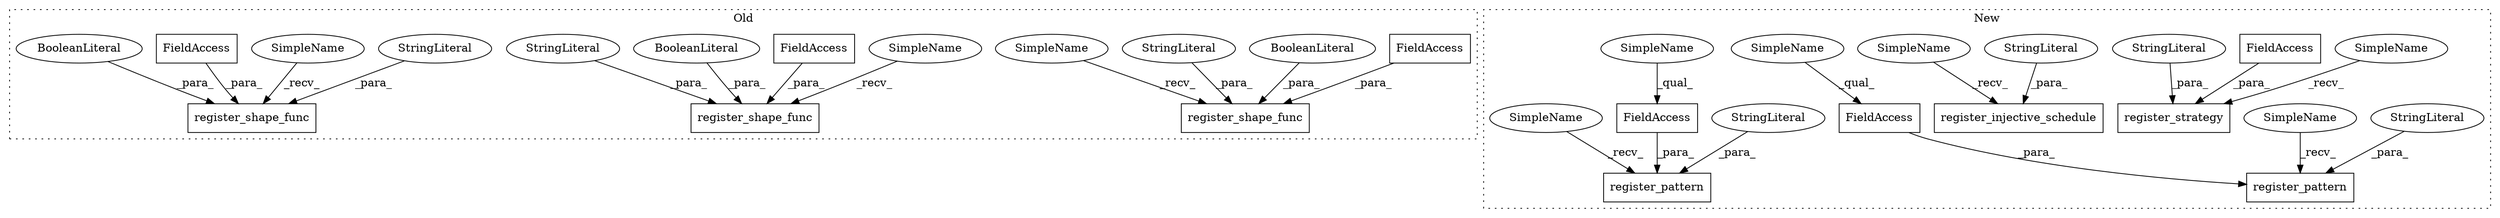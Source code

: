 digraph G {
subgraph cluster0 {
1 [label="register_shape_func" a="32" s="22270,22323" l="20,1" shape="box"];
3 [label="register_shape_func" a="32" s="22207,22260" l="20,1" shape="box"];
5 [label="FieldAccess" a="22" s="22245" l="15" shape="box"];
6 [label="FieldAccess" a="22" s="22308" l="15" shape="box"];
7 [label="BooleanLiteral" a="9" s="22302" l="5" shape="ellipse"];
8 [label="BooleanLiteral" a="9" s="22239" l="5" shape="ellipse"];
10 [label="StringLiteral" a="45" s="22227" l="11" shape="ellipse"];
11 [label="StringLiteral" a="45" s="22290" l="11" shape="ellipse"];
20 [label="register_shape_func" a="32" s="22144,22197" l="20,1" shape="box"];
21 [label="FieldAccess" a="22" s="22182" l="15" shape="box"];
22 [label="BooleanLiteral" a="9" s="22176" l="5" shape="ellipse"];
23 [label="StringLiteral" a="45" s="22164" l="11" shape="ellipse"];
30 [label="SimpleName" a="42" s="22204" l="2" shape="ellipse"];
31 [label="SimpleName" a="42" s="22141" l="2" shape="ellipse"];
32 [label="SimpleName" a="42" s="22267" l="2" shape="ellipse"];
label = "Old";
style="dotted";
}
subgraph cluster1 {
2 [label="register_pattern" a="32" s="21560,21616" l="17,1" shape="box"];
4 [label="FieldAccess" a="22" s="21597" l="19" shape="box"];
9 [label="register_injective_schedule" a="32" s="21503,21550" l="28,1" shape="box"];
12 [label="StringLiteral" a="45" s="21531" l="19" shape="ellipse"];
13 [label="StringLiteral" a="45" s="21577" l="19" shape="ellipse"];
14 [label="register_strategy" a="32" s="21626,21690" l="18,1" shape="box"];
15 [label="FieldAccess" a="22" s="21734" l="30" shape="box"];
16 [label="FieldAccess" a="22" s="21661" l="29" shape="box"];
17 [label="StringLiteral" a="45" s="21644" l="16" shape="ellipse"];
18 [label="register_pattern" a="32" s="21700,21764" l="17,1" shape="box"];
19 [label="StringLiteral" a="45" s="21717" l="16" shape="ellipse"];
24 [label="SimpleName" a="42" s="21734" l="9" shape="ellipse"];
25 [label="SimpleName" a="42" s="21597" l="9" shape="ellipse"];
26 [label="SimpleName" a="42" s="21697" l="2" shape="ellipse"];
27 [label="SimpleName" a="42" s="21623" l="2" shape="ellipse"];
28 [label="SimpleName" a="42" s="21557" l="2" shape="ellipse"];
29 [label="SimpleName" a="42" s="21500" l="2" shape="ellipse"];
label = "New";
style="dotted";
}
4 -> 2 [label="_para_"];
5 -> 3 [label="_para_"];
6 -> 1 [label="_para_"];
7 -> 1 [label="_para_"];
8 -> 3 [label="_para_"];
10 -> 3 [label="_para_"];
11 -> 1 [label="_para_"];
12 -> 9 [label="_para_"];
13 -> 2 [label="_para_"];
15 -> 18 [label="_para_"];
16 -> 14 [label="_para_"];
17 -> 14 [label="_para_"];
19 -> 18 [label="_para_"];
21 -> 20 [label="_para_"];
22 -> 20 [label="_para_"];
23 -> 20 [label="_para_"];
24 -> 15 [label="_qual_"];
25 -> 4 [label="_qual_"];
26 -> 18 [label="_recv_"];
27 -> 14 [label="_recv_"];
28 -> 2 [label="_recv_"];
29 -> 9 [label="_recv_"];
30 -> 3 [label="_recv_"];
31 -> 20 [label="_recv_"];
32 -> 1 [label="_recv_"];
}